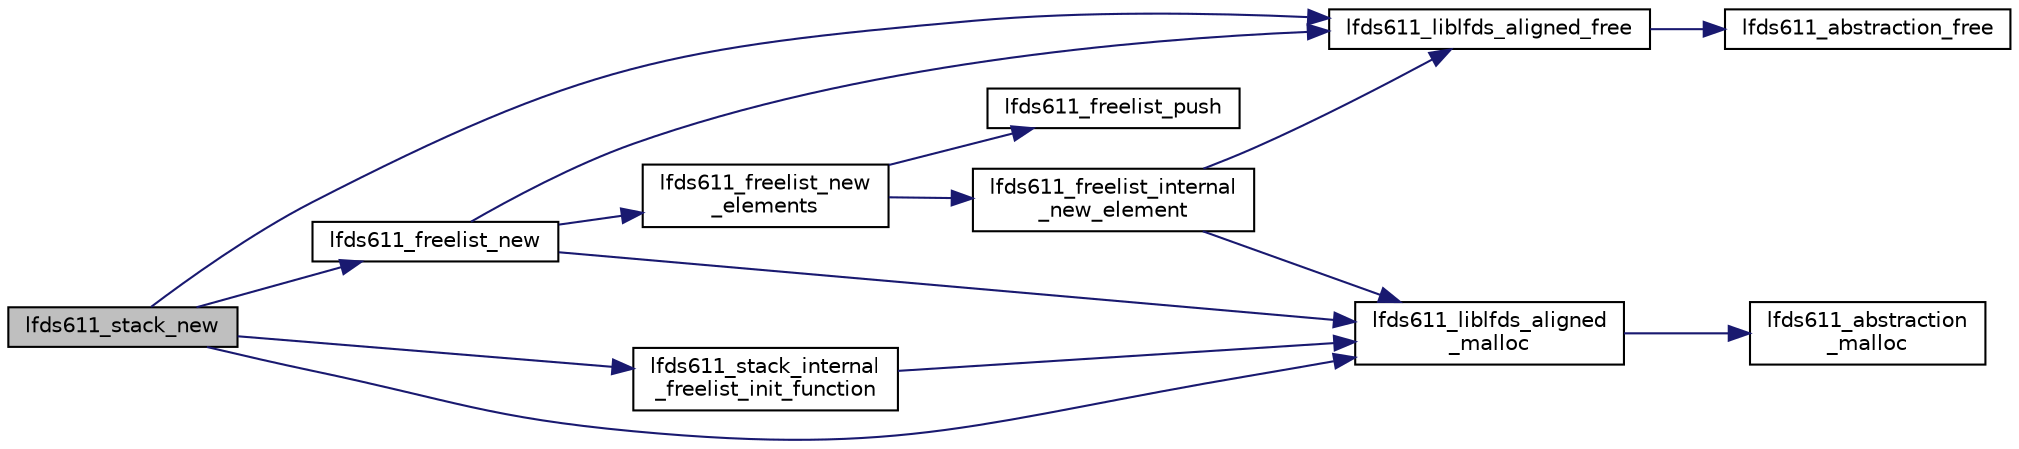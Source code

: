 digraph "lfds611_stack_new"
{
 // LATEX_PDF_SIZE
  edge [fontname="Helvetica",fontsize="10",labelfontname="Helvetica",labelfontsize="10"];
  node [fontname="Helvetica",fontsize="10",shape=record];
  rankdir="LR";
  Node1 [label="lfds611_stack_new",height=0.2,width=0.4,color="black", fillcolor="grey75", style="filled", fontcolor="black",tooltip=" "];
  Node1 -> Node2 [color="midnightblue",fontsize="10",style="solid",fontname="Helvetica"];
  Node2 [label="lfds611_freelist_new",height=0.2,width=0.4,color="black", fillcolor="white", style="filled",URL="$liblfds611_8h.html#a2045c8edde63991a6ff575e81a515d1e",tooltip=" "];
  Node2 -> Node3 [color="midnightblue",fontsize="10",style="solid",fontname="Helvetica"];
  Node3 [label="lfds611_freelist_new\l_elements",height=0.2,width=0.4,color="black", fillcolor="white", style="filled",URL="$lfds611__freelist__new_8c.html#ad2958223967d1c42b02507e5555aa73c",tooltip=" "];
  Node3 -> Node4 [color="midnightblue",fontsize="10",style="solid",fontname="Helvetica"];
  Node4 [label="lfds611_freelist_internal\l_new_element",height=0.2,width=0.4,color="black", fillcolor="white", style="filled",URL="$lfds611__freelist__new_8c.html#a14acdaafc0d4b786ed069643cdfe11a7",tooltip=" "];
  Node4 -> Node5 [color="midnightblue",fontsize="10",style="solid",fontname="Helvetica"];
  Node5 [label="lfds611_liblfds_aligned_free",height=0.2,width=0.4,color="black", fillcolor="white", style="filled",URL="$lfds611__liblfds__aligned__free_8c.html#a5b0eb518fc6503b2dd0783d0eb274a07",tooltip=" "];
  Node5 -> Node6 [color="midnightblue",fontsize="10",style="solid",fontname="Helvetica"];
  Node6 [label="lfds611_abstraction_free",height=0.2,width=0.4,color="black", fillcolor="white", style="filled",URL="$liblfds611_8h.html#a5796470ada3d968b218382b2e17bffda",tooltip=" "];
  Node4 -> Node7 [color="midnightblue",fontsize="10",style="solid",fontname="Helvetica"];
  Node7 [label="lfds611_liblfds_aligned\l_malloc",height=0.2,width=0.4,color="black", fillcolor="white", style="filled",URL="$lfds611__liblfds__aligned__malloc_8c.html#acd74f805ced4ccbdecfc5da98af08075",tooltip=" "];
  Node7 -> Node8 [color="midnightblue",fontsize="10",style="solid",fontname="Helvetica"];
  Node8 [label="lfds611_abstraction\l_malloc",height=0.2,width=0.4,color="black", fillcolor="white", style="filled",URL="$liblfds611_8h.html#acd1cd11a60915ba16abaeb73abaf9f5f",tooltip=" "];
  Node3 -> Node9 [color="midnightblue",fontsize="10",style="solid",fontname="Helvetica"];
  Node9 [label="lfds611_freelist_push",height=0.2,width=0.4,color="black", fillcolor="white", style="filled",URL="$liblfds611_8h.html#a115d27997203d9d619d511aa7b43b623",tooltip=" "];
  Node2 -> Node5 [color="midnightblue",fontsize="10",style="solid",fontname="Helvetica"];
  Node2 -> Node7 [color="midnightblue",fontsize="10",style="solid",fontname="Helvetica"];
  Node1 -> Node5 [color="midnightblue",fontsize="10",style="solid",fontname="Helvetica"];
  Node1 -> Node7 [color="midnightblue",fontsize="10",style="solid",fontname="Helvetica"];
  Node1 -> Node10 [color="midnightblue",fontsize="10",style="solid",fontname="Helvetica"];
  Node10 [label="lfds611_stack_internal\l_freelist_init_function",height=0.2,width=0.4,color="black", fillcolor="white", style="filled",URL="$lfds611__stack__new_8c.html#adcbc8b2bcf1ca6200331a4c8b8d9464a",tooltip=" "];
  Node10 -> Node7 [color="midnightblue",fontsize="10",style="solid",fontname="Helvetica"];
}
